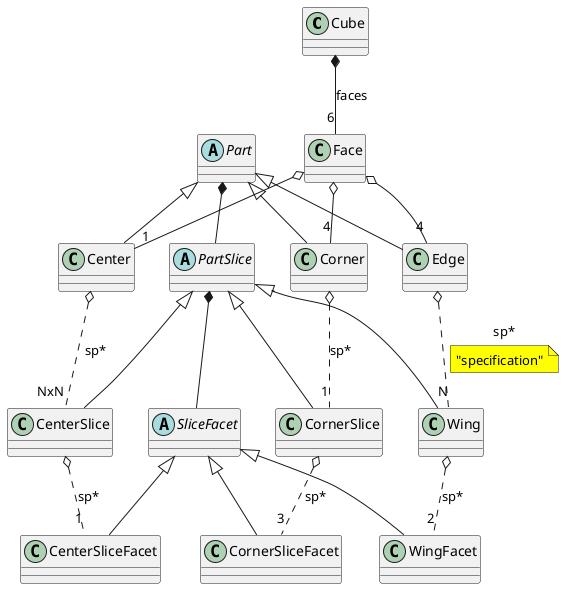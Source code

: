 @startuml
'https://plantuml.com/class-diagram

class Cube

class Face

abstract class Part
abstract class PartSlice
abstract class SliceFacet

Part <|-- Edge
Part <|-- Corner
Part <|-- Center

Part *-- PartSlice

PartSlice <|-- Wing
PartSlice <|-- CornerSlice
PartSlice <|-- CenterSlice


Cube   *--  "6" Face: "faces"

Face  o-- "1" Center
Face  o-- "4" Edge
Face  o-- "4" Corner

Edge o.. "N" Wing: "sp*"
note on link #yellow: "specification"
Corner o.. "1" CornerSlice: "sp*"
Center o.. "NxN" CenterSlice: "sp*"

PartSlice *-- SliceFacet

SliceFacet <|-- WingFacet
SliceFacet <|-- CornerSliceFacet
SliceFacet <|-- CenterSliceFacet

Wing o.. "2" WingFacet: "sp*"
CornerSlice o.. "3" CornerSliceFacet: "sp*"
CenterSlice o.. "1" CenterSliceFacet: "sp*"

@enduml